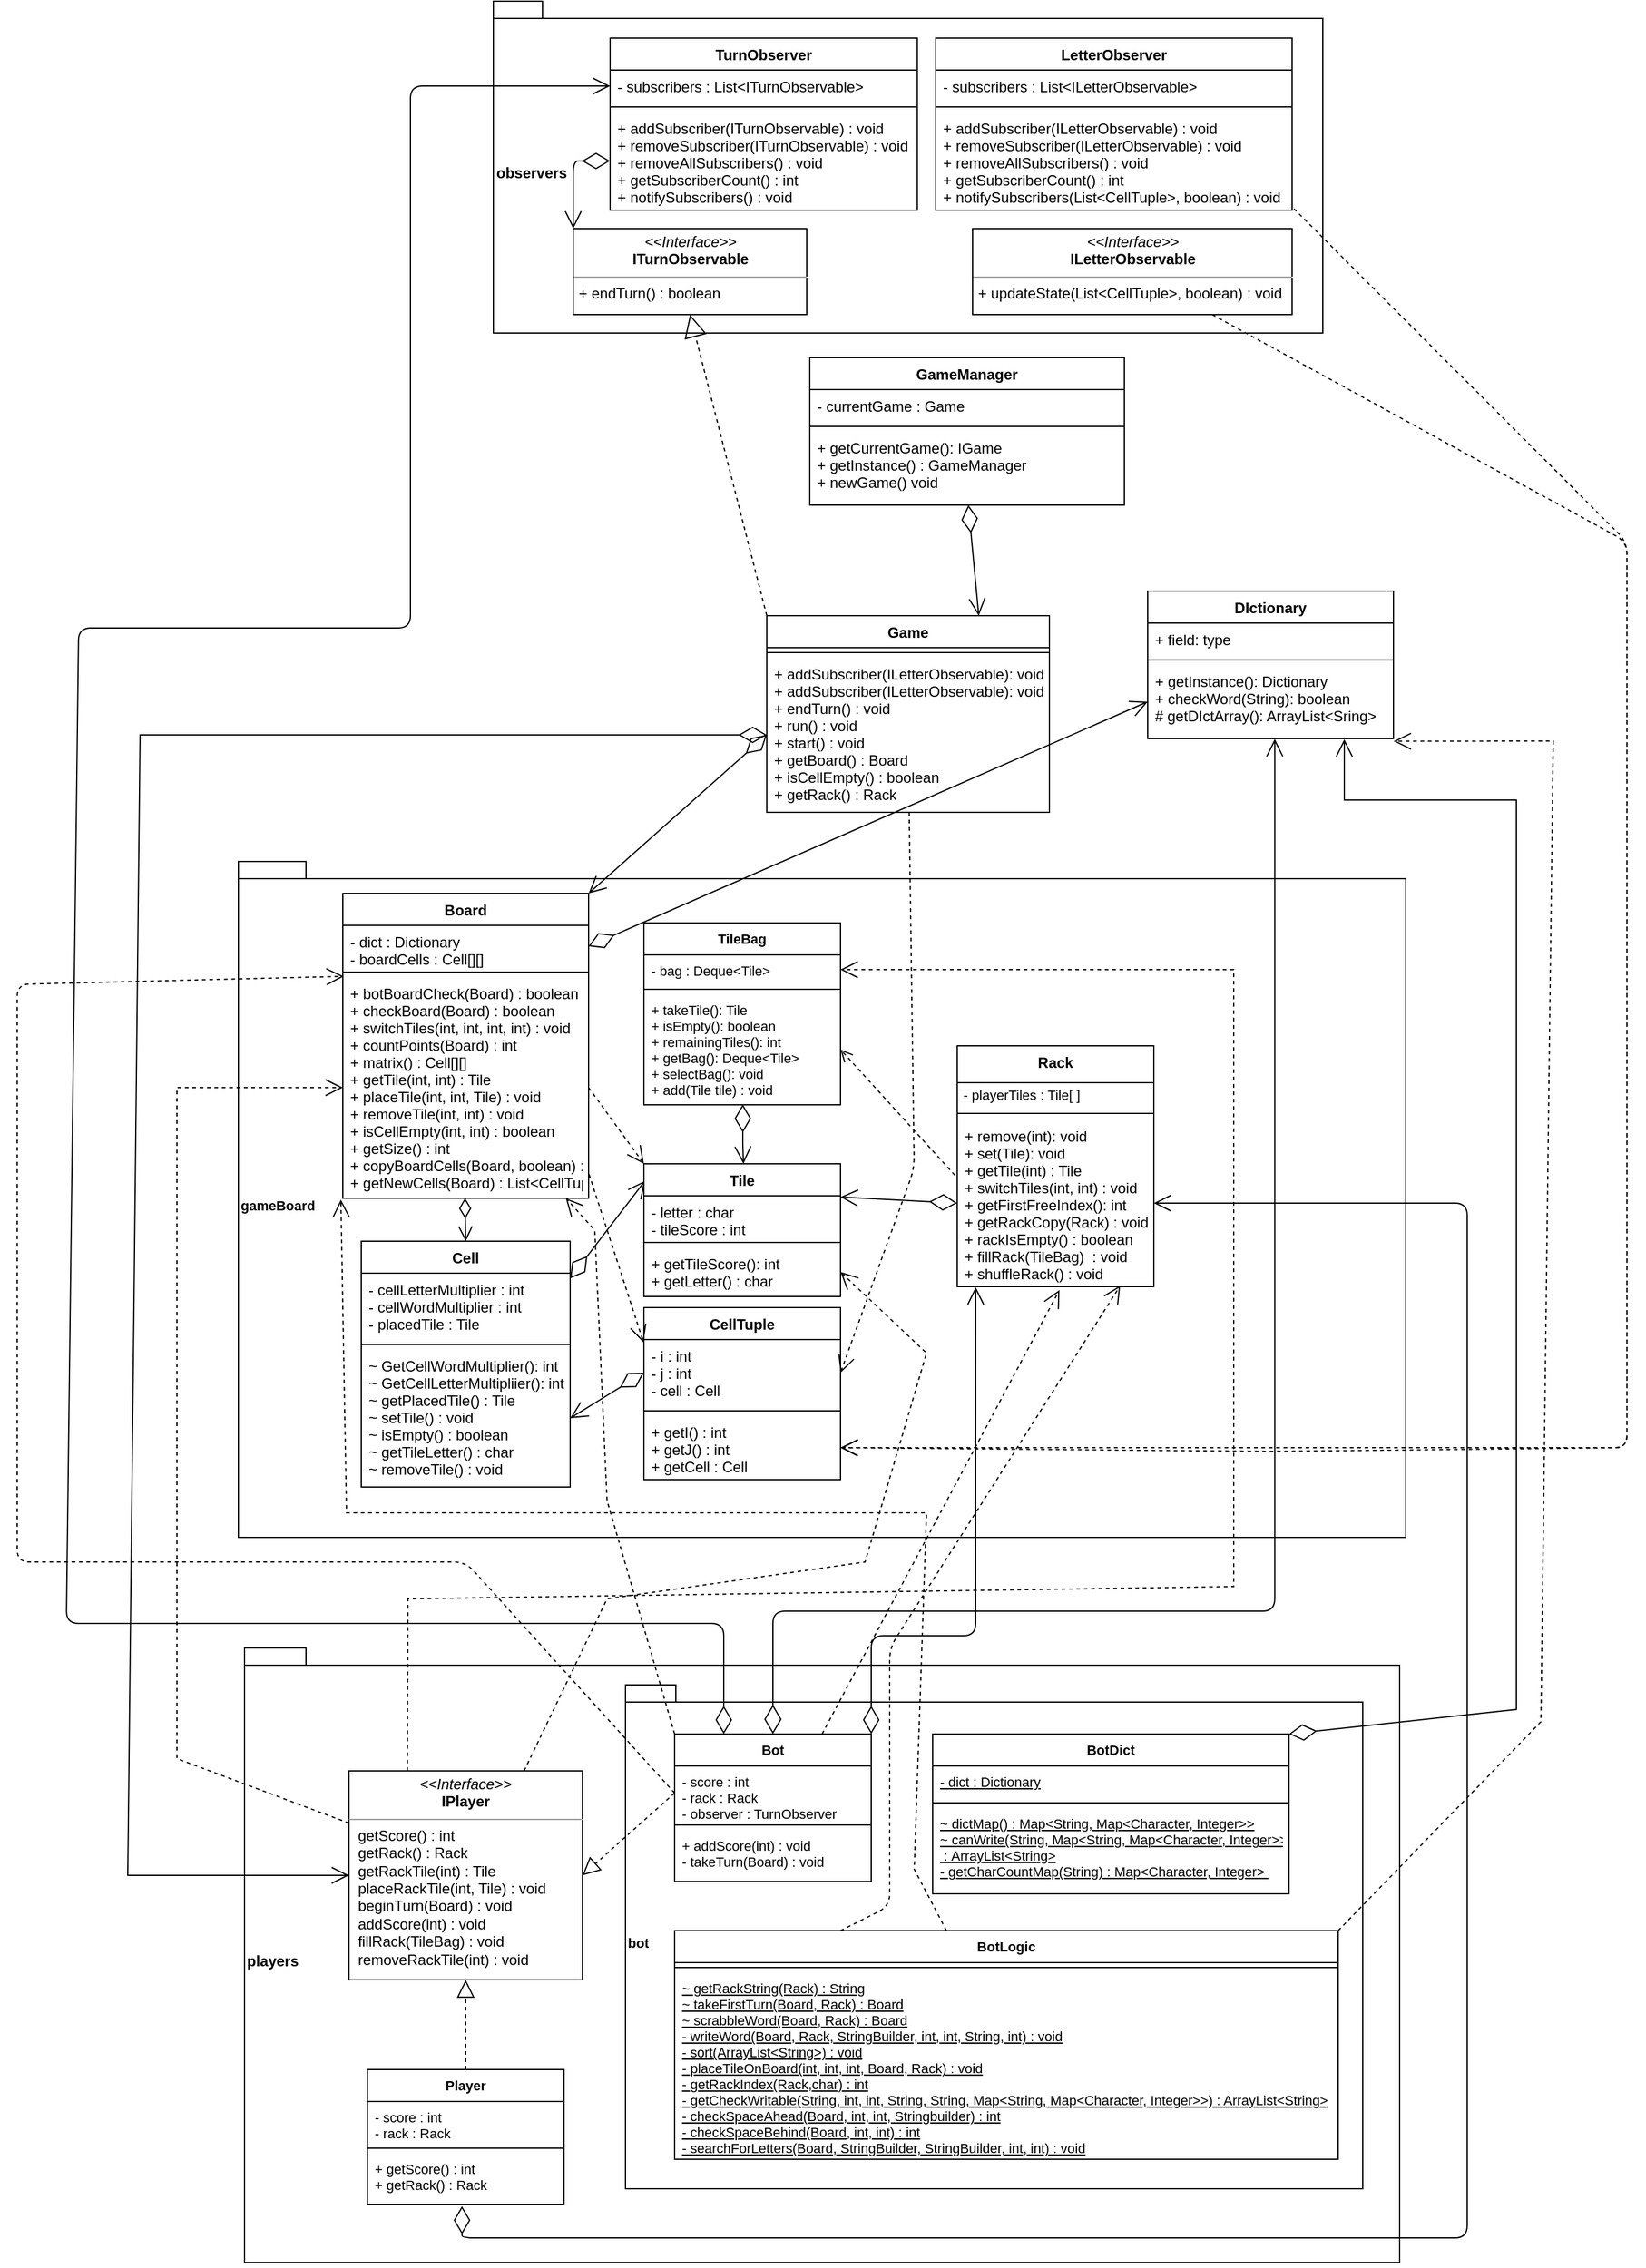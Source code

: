 <mxfile version="15.5.9" type="device"><diagram id="jtRFOwsnPrsnp8RjYI7L" name="Page-1"><mxGraphModel dx="2858" dy="2303" grid="1" gridSize="10" guides="1" tooltips="1" connect="1" arrows="1" fold="1" page="1" pageScale="1" pageWidth="827" pageHeight="1169" math="0" shadow="0"><root><mxCell id="0"/><mxCell id="1" parent="0"/><mxCell id="RTDp_sUiaxgdCjzL5Bqj-15" value="observers" style="shape=folder;fontStyle=1;spacingTop=10;tabWidth=40;tabHeight=14;tabPosition=left;html=1;fontColor=none;align=left;" parent="1" vertex="1"><mxGeometry x="27.5" y="-40" width="675" height="270" as="geometry"/></mxCell><mxCell id="-ucOL55g6gxEAsnQgAIP-43" value="gameBoard" style="shape=folder;fontStyle=1;spacingTop=10;tabWidth=40;tabHeight=14;tabPosition=left;html=1;fontSize=11;fontColor=none;align=left;" parent="1" vertex="1"><mxGeometry x="-180" y="660" width="950" height="550" as="geometry"/></mxCell><mxCell id="RTDp_sUiaxgdCjzL5Bqj-1" value="players" style="shape=folder;fontStyle=1;spacingTop=10;tabWidth=40;tabHeight=14;tabPosition=left;html=1;align=left;" parent="1" vertex="1"><mxGeometry x="-175" y="1300" width="940" height="500" as="geometry"/></mxCell><mxCell id="-ucOL55g6gxEAsnQgAIP-19" value="bot" style="shape=folder;fontStyle=1;spacingTop=10;tabWidth=40;tabHeight=14;tabPosition=left;html=1;fontSize=11;fontColor=none;align=left;" parent="1" vertex="1"><mxGeometry x="135" y="1330" width="600" height="410" as="geometry"/></mxCell><mxCell id="zxUmg9kCLVN62eb7oYY_-2" value="Game" style="swimlane;fontStyle=1;align=center;verticalAlign=top;childLayout=stackLayout;horizontal=1;startSize=26;horizontalStack=0;resizeParent=1;resizeParentMax=0;resizeLast=0;collapsible=1;marginBottom=0;" parent="1" vertex="1"><mxGeometry x="250" y="460" width="230" height="160" as="geometry"><mxRectangle x="320" y="200" width="100" height="26" as="alternateBounds"/></mxGeometry></mxCell><mxCell id="zxUmg9kCLVN62eb7oYY_-4" value="" style="line;strokeWidth=1;fillColor=none;align=left;verticalAlign=middle;spacingTop=-1;spacingLeft=3;spacingRight=3;rotatable=0;labelPosition=right;points=[];portConstraint=eastwest;" parent="zxUmg9kCLVN62eb7oYY_-2" vertex="1"><mxGeometry y="26" width="230" height="8" as="geometry"/></mxCell><mxCell id="zxUmg9kCLVN62eb7oYY_-5" value="+ addSubscriber(ILetterObservable): void&#10;+ addSubscriber(ILetterObservable): void&#10;+ endTurn() : void&#10;+ run() : void&#10;+ start() : void&#10;+ getBoard() : Board&#10;+ isCellEmpty() : boolean&#10;+ getRack() : Rack" style="text;strokeColor=none;fillColor=none;align=left;verticalAlign=top;spacingLeft=4;spacingRight=4;overflow=hidden;rotatable=0;points=[[0,0.5],[1,0.5]];portConstraint=eastwest;" parent="zxUmg9kCLVN62eb7oYY_-2" vertex="1"><mxGeometry y="34" width="230" height="126" as="geometry"/></mxCell><mxCell id="zxUmg9kCLVN62eb7oYY_-25" value="Rack" style="swimlane;fontStyle=1;align=center;verticalAlign=top;childLayout=stackLayout;horizontal=1;startSize=30;horizontalStack=0;resizeParent=1;resizeParentMax=0;resizeLast=0;collapsible=1;marginBottom=0;" parent="1" vertex="1"><mxGeometry x="405" y="810" width="160" height="196" as="geometry"><mxRectangle x="505" y="350" width="60" height="26" as="alternateBounds"/></mxGeometry></mxCell><mxCell id="-ucOL55g6gxEAsnQgAIP-5" value="&amp;nbsp;- playerTiles : Tile[ ]" style="text;html=1;align=left;verticalAlign=middle;resizable=0;points=[];autosize=1;strokeColor=none;fillColor=none;fontSize=11;fontColor=none;" parent="zxUmg9kCLVN62eb7oYY_-25" vertex="1"><mxGeometry y="30" width="160" height="20" as="geometry"/></mxCell><mxCell id="zxUmg9kCLVN62eb7oYY_-27" value="" style="line;strokeWidth=1;fillColor=none;align=left;verticalAlign=middle;spacingTop=-1;spacingLeft=3;spacingRight=3;rotatable=0;labelPosition=right;points=[];portConstraint=eastwest;" parent="zxUmg9kCLVN62eb7oYY_-25" vertex="1"><mxGeometry y="50" width="160" height="10" as="geometry"/></mxCell><mxCell id="zxUmg9kCLVN62eb7oYY_-28" value="+ remove(int): void&#10;+ set(Tile): void&#10;+ getTile(int) : Tile&#10;+ switchTiles(int, int) : void&#10;+ getFirstFreeIndex(): int&#10;+ getRackCopy(Rack) : void&#10;+ rackIsEmpty() : boolean&#10;+ fillRack(TileBag)  : void&#10;+ shuffleRack() : void&#10;" style="text;strokeColor=none;fillColor=none;align=left;verticalAlign=top;spacingLeft=4;spacingRight=4;overflow=hidden;rotatable=0;points=[[0,0.5],[1,0.5]];portConstraint=eastwest;" parent="zxUmg9kCLVN62eb7oYY_-25" vertex="1"><mxGeometry y="60" width="160" height="136" as="geometry"/></mxCell><mxCell id="zxUmg9kCLVN62eb7oYY_-29" value="" style="endArrow=open;html=1;endSize=12;startArrow=diamondThin;startSize=20;startFill=0;edgeStyle=orthogonalEdgeStyle;align=left;verticalAlign=bottom;exitX=0.481;exitY=1.027;exitDx=0;exitDy=0;entryX=1;entryY=0.5;entryDx=0;entryDy=0;exitPerimeter=0;" parent="1" source="-ucOL55g6gxEAsnQgAIP-14" target="zxUmg9kCLVN62eb7oYY_-28" edge="1"><mxGeometry x="-1" y="3" relative="1" as="geometry"><mxPoint x="570" y="686" as="sourcePoint"/><mxPoint x="650" y="1000" as="targetPoint"/><Array as="points"><mxPoint x="2" y="1780"/><mxPoint x="820" y="1780"/><mxPoint x="820" y="938"/></Array></mxGeometry></mxCell><mxCell id="zxUmg9kCLVN62eb7oYY_-30" value="" style="endArrow=open;html=1;endSize=12;startArrow=diamondThin;startSize=20;startFill=0;edgeStyle=orthogonalEdgeStyle;align=left;verticalAlign=bottom;entryX=0.094;entryY=1.003;entryDx=0;entryDy=0;exitX=1;exitY=0;exitDx=0;exitDy=0;entryPerimeter=0;" parent="1" source="-ucOL55g6gxEAsnQgAIP-20" target="zxUmg9kCLVN62eb7oYY_-28" edge="1"><mxGeometry x="-1" y="3" relative="1" as="geometry"><mxPoint x="710" y="590" as="sourcePoint"/><mxPoint x="549" y="510" as="targetPoint"/><Array as="points"><mxPoint x="335" y="1290"/><mxPoint x="420" y="1290"/></Array></mxGeometry></mxCell><mxCell id="zxUmg9kCLVN62eb7oYY_-31" value="" style="endArrow=block;dashed=1;endFill=0;endSize=12;html=1;exitX=0.5;exitY=0;exitDx=0;exitDy=0;entryX=0.5;entryY=1;entryDx=0;entryDy=0;" parent="1" source="-ucOL55g6gxEAsnQgAIP-11" target="-ucOL55g6gxEAsnQgAIP-6" edge="1"><mxGeometry width="160" relative="1" as="geometry"><mxPoint x="-396.0" y="1215" as="sourcePoint"/><mxPoint x="-396" y="1160" as="targetPoint"/></mxGeometry></mxCell><mxCell id="tRgY3LHBz637_KHbMLVl-1" value="" style="endArrow=open;endFill=1;endSize=12;html=1;exitX=1;exitY=0.151;exitDx=0;exitDy=0;entryX=0.006;entryY=0.128;entryDx=0;entryDy=0;entryPerimeter=0;exitPerimeter=0;startArrow=diamondThin;startFill=0;strokeWidth=1;startSize=20;" parent="1" source="_Gb4F-PA16lw8A05n0QO-27" target="_Gb4F-PA16lw8A05n0QO-18" edge="1"><mxGeometry width="160" relative="1" as="geometry"><mxPoint x="209" y="807" as="sourcePoint"/><mxPoint x="349" y="817" as="targetPoint"/></mxGeometry></mxCell><mxCell id="tRgY3LHBz637_KHbMLVl-4" value="GameManager" style="swimlane;fontStyle=1;align=center;verticalAlign=top;childLayout=stackLayout;horizontal=1;startSize=26;horizontalStack=0;resizeParent=1;resizeParentMax=0;resizeLast=0;collapsible=1;marginBottom=0;" parent="1" vertex="1"><mxGeometry x="285" y="250" width="256" height="120" as="geometry"/></mxCell><mxCell id="tRgY3LHBz637_KHbMLVl-5" value="- currentGame : Game" style="text;strokeColor=none;fillColor=none;align=left;verticalAlign=top;spacingLeft=4;spacingRight=4;overflow=hidden;rotatable=0;points=[[0,0.5],[1,0.5]];portConstraint=eastwest;" parent="tRgY3LHBz637_KHbMLVl-4" vertex="1"><mxGeometry y="26" width="256" height="26" as="geometry"/></mxCell><mxCell id="tRgY3LHBz637_KHbMLVl-6" value="" style="line;strokeWidth=1;fillColor=none;align=left;verticalAlign=middle;spacingTop=-1;spacingLeft=3;spacingRight=3;rotatable=0;labelPosition=right;points=[];portConstraint=eastwest;" parent="tRgY3LHBz637_KHbMLVl-4" vertex="1"><mxGeometry y="52" width="256" height="8" as="geometry"/></mxCell><mxCell id="tRgY3LHBz637_KHbMLVl-7" value="+ getCurrentGame(): IGame&#10;+ getInstance() : GameManager&#10;+ newGame() void" style="text;strokeColor=none;fillColor=none;align=left;verticalAlign=top;spacingLeft=4;spacingRight=4;overflow=hidden;rotatable=0;points=[[0,0.5],[1,0.5]];portConstraint=eastwest;" parent="tRgY3LHBz637_KHbMLVl-4" vertex="1"><mxGeometry y="60" width="256" height="60" as="geometry"/></mxCell><mxCell id="_Gb4F-PA16lw8A05n0QO-5" value="DIctionary" style="swimlane;fontStyle=1;align=center;verticalAlign=top;childLayout=stackLayout;horizontal=1;startSize=26;horizontalStack=0;resizeParent=1;resizeParentMax=0;resizeLast=0;collapsible=1;marginBottom=0;" parent="1" vertex="1"><mxGeometry x="560" y="440" width="200" height="120" as="geometry"/></mxCell><mxCell id="_Gb4F-PA16lw8A05n0QO-6" value="+ field: type" style="text;strokeColor=none;fillColor=none;align=left;verticalAlign=top;spacingLeft=4;spacingRight=4;overflow=hidden;rotatable=0;points=[[0,0.5],[1,0.5]];portConstraint=eastwest;" parent="_Gb4F-PA16lw8A05n0QO-5" vertex="1"><mxGeometry y="26" width="200" height="26" as="geometry"/></mxCell><mxCell id="_Gb4F-PA16lw8A05n0QO-7" value="" style="line;strokeWidth=1;fillColor=none;align=left;verticalAlign=middle;spacingTop=-1;spacingLeft=3;spacingRight=3;rotatable=0;labelPosition=right;points=[];portConstraint=eastwest;" parent="_Gb4F-PA16lw8A05n0QO-5" vertex="1"><mxGeometry y="52" width="200" height="8" as="geometry"/></mxCell><mxCell id="_Gb4F-PA16lw8A05n0QO-8" value="+ getInstance(): Dictionary&#10;+ checkWord(String): boolean&#10;# getDIctArray(): ArrayList&lt;Sring&gt; &#10;" style="text;strokeColor=none;fillColor=none;align=left;verticalAlign=top;spacingLeft=4;spacingRight=4;overflow=hidden;rotatable=0;points=[[0,0.5],[1,0.5]];portConstraint=eastwest;" parent="_Gb4F-PA16lw8A05n0QO-5" vertex="1"><mxGeometry y="60" width="200" height="60" as="geometry"/></mxCell><mxCell id="_Gb4F-PA16lw8A05n0QO-10" value="Board" style="swimlane;fontStyle=1;align=center;verticalAlign=top;childLayout=stackLayout;horizontal=1;startSize=26;horizontalStack=0;resizeParent=1;resizeParentMax=0;resizeLast=0;collapsible=1;marginBottom=0;" parent="1" vertex="1"><mxGeometry x="-95" y="686" width="200" height="248" as="geometry"/></mxCell><mxCell id="_Gb4F-PA16lw8A05n0QO-11" value="- dict : Dictionary&#10;- boardCells : Cell[][]" style="text;strokeColor=none;fillColor=none;align=left;verticalAlign=top;spacingLeft=4;spacingRight=4;overflow=hidden;rotatable=0;points=[[0,0.5],[1,0.5]];portConstraint=eastwest;" parent="_Gb4F-PA16lw8A05n0QO-10" vertex="1"><mxGeometry y="26" width="200" height="34" as="geometry"/></mxCell><mxCell id="_Gb4F-PA16lw8A05n0QO-12" value="" style="line;strokeWidth=1;fillColor=none;align=left;verticalAlign=middle;spacingTop=-1;spacingLeft=3;spacingRight=3;rotatable=0;labelPosition=right;points=[];portConstraint=eastwest;" parent="_Gb4F-PA16lw8A05n0QO-10" vertex="1"><mxGeometry y="60" width="200" height="8" as="geometry"/></mxCell><mxCell id="_Gb4F-PA16lw8A05n0QO-13" value="+ botBoardCheck(Board) : boolean&#10;+ checkBoard(Board) : boolean&#10;+ switchTiles(int, int, int, int) : void&#10;+ countPoints(Board) : int&#10;+ matrix() : Cell[][]&#10;+ getTile(int, int) : Tile&#10;+ placeTile(int, int, Tile) : void&#10;+ removeTile(int, int) : void&#10;+ isCellEmpty(int, int) : boolean&#10;+ getSize() : int&#10;+ copyBoardCells(Board, boolean) : void&#10;+ getNewCells(Board) : List&lt;CellTuple&gt;&#10;&#10;&#10;" style="text;strokeColor=none;fillColor=none;align=left;verticalAlign=top;spacingLeft=4;spacingRight=4;overflow=hidden;rotatable=0;points=[[0,0.5],[1,0.5]];portConstraint=eastwest;" parent="_Gb4F-PA16lw8A05n0QO-10" vertex="1"><mxGeometry y="68" width="200" height="180" as="geometry"/></mxCell><mxCell id="_Gb4F-PA16lw8A05n0QO-14" value="" style="html=1;verticalAlign=bottom;endArrow=open;dashed=1;endSize=8;exitX=-0.012;exitY=0.333;exitDx=0;exitDy=0;exitPerimeter=0;entryX=1;entryY=0.5;entryDx=0;entryDy=0;" parent="1" source="zxUmg9kCLVN62eb7oYY_-28" target="-ucOL55g6gxEAsnQgAIP-18" edge="1"><mxGeometry relative="1" as="geometry"><mxPoint x="430" y="670" as="sourcePoint"/><mxPoint x="460" y="740" as="targetPoint"/></mxGeometry></mxCell><mxCell id="_Gb4F-PA16lw8A05n0QO-18" value="Tile" style="swimlane;fontStyle=1;align=center;verticalAlign=top;childLayout=stackLayout;horizontal=1;startSize=26;horizontalStack=0;resizeParent=1;resizeParentMax=0;resizeLast=0;collapsible=1;marginBottom=0;" parent="1" vertex="1"><mxGeometry x="150" y="906" width="160" height="108" as="geometry"/></mxCell><mxCell id="_Gb4F-PA16lw8A05n0QO-19" value="- letter : char&#10;- tileScore : int" style="text;strokeColor=none;fillColor=none;align=left;verticalAlign=top;spacingLeft=4;spacingRight=4;overflow=hidden;rotatable=0;points=[[0,0.5],[1,0.5]];portConstraint=eastwest;" parent="_Gb4F-PA16lw8A05n0QO-18" vertex="1"><mxGeometry y="26" width="160" height="34" as="geometry"/></mxCell><mxCell id="_Gb4F-PA16lw8A05n0QO-20" value="" style="line;strokeWidth=1;fillColor=none;align=left;verticalAlign=middle;spacingTop=-1;spacingLeft=3;spacingRight=3;rotatable=0;labelPosition=right;points=[];portConstraint=eastwest;" parent="_Gb4F-PA16lw8A05n0QO-18" vertex="1"><mxGeometry y="60" width="160" height="8" as="geometry"/></mxCell><mxCell id="_Gb4F-PA16lw8A05n0QO-21" value="+ getTileScore(): int&#10;+ getLetter() : char &#10;" style="text;strokeColor=none;fillColor=none;align=left;verticalAlign=top;spacingLeft=4;spacingRight=4;overflow=hidden;rotatable=0;points=[[0,0.5],[1,0.5]];portConstraint=eastwest;" parent="_Gb4F-PA16lw8A05n0QO-18" vertex="1"><mxGeometry y="68" width="160" height="40" as="geometry"/></mxCell><mxCell id="_Gb4F-PA16lw8A05n0QO-27" value="Cell" style="swimlane;fontStyle=1;align=center;verticalAlign=top;childLayout=stackLayout;horizontal=1;startSize=26;horizontalStack=0;resizeParent=1;resizeParentMax=0;resizeLast=0;collapsible=1;marginBottom=0;" parent="1" vertex="1"><mxGeometry x="-80" y="969" width="170" height="200" as="geometry"/></mxCell><mxCell id="_Gb4F-PA16lw8A05n0QO-28" value="- cellLetterMultiplier : int&#10;- cellWordMultiplier : int&#10;- placedTile : Tile" style="text;strokeColor=none;fillColor=none;align=left;verticalAlign=top;spacingLeft=4;spacingRight=4;overflow=hidden;rotatable=0;points=[[0,0.5],[1,0.5]];portConstraint=eastwest;" parent="_Gb4F-PA16lw8A05n0QO-27" vertex="1"><mxGeometry y="26" width="170" height="54" as="geometry"/></mxCell><mxCell id="_Gb4F-PA16lw8A05n0QO-29" value="" style="line;strokeWidth=1;fillColor=none;align=left;verticalAlign=middle;spacingTop=-1;spacingLeft=3;spacingRight=3;rotatable=0;labelPosition=right;points=[];portConstraint=eastwest;" parent="_Gb4F-PA16lw8A05n0QO-27" vertex="1"><mxGeometry y="80" width="170" height="8" as="geometry"/></mxCell><mxCell id="_Gb4F-PA16lw8A05n0QO-30" value="~ GetCellWordMultiplier(): int&#10;~ GetCellLetterMultipliier(): int&#10;~ getPlacedTile() : Tile&#10;~ setTile() : void &#10;~ isEmpty() : boolean&#10;~ getTileLetter() : char&#10;~ removeTile() : void" style="text;strokeColor=none;fillColor=none;align=left;verticalAlign=top;spacingLeft=4;spacingRight=4;overflow=hidden;rotatable=0;points=[[0,0.5],[1,0.5]];portConstraint=eastwest;" parent="_Gb4F-PA16lw8A05n0QO-27" vertex="1"><mxGeometry y="88" width="170" height="112" as="geometry"/></mxCell><mxCell id="_Gb4F-PA16lw8A05n0QO-31" value="" style="endArrow=open;html=1;endSize=12;startArrow=diamondThin;startSize=21;startFill=0;edgeStyle=orthogonalEdgeStyle;align=left;verticalAlign=bottom;exitX=0.5;exitY=0;exitDx=0;exitDy=0;entryX=0.517;entryY=1.005;entryDx=0;entryDy=0;entryPerimeter=0;" parent="1" source="-ucOL55g6gxEAsnQgAIP-20" target="_Gb4F-PA16lw8A05n0QO-8" edge="1"><mxGeometry x="-0.797" y="2" relative="1" as="geometry"><mxPoint x="770" y="470" as="sourcePoint"/><mxPoint x="790" y="430" as="targetPoint"/><Array as="points"><mxPoint x="255" y="1270"/><mxPoint x="663" y="1270"/></Array><mxPoint y="-1" as="offset"/></mxGeometry></mxCell><mxCell id="_Gb4F-PA16lw8A05n0QO-32" value="" style="endArrow=open;endSize=12;dashed=1;html=1;exitX=0;exitY=0.5;exitDx=0;exitDy=0;entryX=0.004;entryY=-0.003;entryDx=0;entryDy=0;entryPerimeter=0;" parent="1" source="-ucOL55g6gxEAsnQgAIP-21" target="_Gb4F-PA16lw8A05n0QO-13" edge="1"><mxGeometry width="160" relative="1" as="geometry"><mxPoint x="750" y="470" as="sourcePoint"/><mxPoint x="60" y="570" as="targetPoint"/><Array as="points"><mxPoint x="5" y="1230"/><mxPoint x="-360" y="1230"/><mxPoint x="-360" y="760"/></Array></mxGeometry></mxCell><mxCell id="-ucOL55g6gxEAsnQgAIP-1" value="1" style="endArrow=open;html=1;endSize=12;startArrow=diamondThin;startSize=20;startFill=0;edgeStyle=orthogonalEdgeStyle;align=left;verticalAlign=bottom;rounded=0;fontSize=11;labelBorderColor=none;labelBackgroundColor=none;fontColor=none;noLabel=1;exitX=0.503;exitY=0.996;exitDx=0;exitDy=0;exitPerimeter=0;" parent="1" source="-ucOL55g6gxEAsnQgAIP-18" edge="1"><mxGeometry x="-1" y="3" relative="1" as="geometry"><mxPoint x="380" y="810" as="sourcePoint"/><mxPoint x="231" y="906" as="targetPoint"/><Array as="points"><mxPoint x="231" y="890"/><mxPoint x="231" y="906"/></Array></mxGeometry></mxCell><mxCell id="_Gb4F-PA16lw8A05n0QO-17" value="" style="endArrow=open;endFill=0;endSize=10;html=1;exitX=0.497;exitY=0.999;exitDx=0;exitDy=0;entryX=0.5;entryY=0;entryDx=0;entryDy=0;startArrow=diamondThin;startFill=0;startSize=14;exitPerimeter=0;" parent="1" source="_Gb4F-PA16lw8A05n0QO-13" target="_Gb4F-PA16lw8A05n0QO-27" edge="1"><mxGeometry width="160" relative="1" as="geometry"><mxPoint x="161" y="787.994" as="sourcePoint"/><mxPoint x="170" y="750" as="targetPoint"/></mxGeometry></mxCell><mxCell id="-ucOL55g6gxEAsnQgAIP-2" value="" style="endArrow=open;endFill=1;endSize=12;html=1;rounded=0;labelBackgroundColor=none;labelBorderColor=none;fontSize=11;fontColor=none;strokeWidth=1;exitX=0;exitY=0.5;exitDx=0;exitDy=0;entryX=1;entryY=0;entryDx=0;entryDy=0;startArrow=diamondThin;startFill=0;startSize=20;" parent="1" source="zxUmg9kCLVN62eb7oYY_-5" target="_Gb4F-PA16lw8A05n0QO-10" edge="1"><mxGeometry width="160" relative="1" as="geometry"><mxPoint x="330" y="690" as="sourcePoint"/><mxPoint x="490" y="690" as="targetPoint"/><Array as="points"/></mxGeometry></mxCell><mxCell id="-ucOL55g6gxEAsnQgAIP-3" value="" style="endArrow=open;endFill=1;endSize=12;html=1;rounded=0;labelBackgroundColor=none;labelBorderColor=none;fontSize=11;fontColor=none;strokeWidth=1;entryX=1;entryY=0.25;entryDx=0;entryDy=0;startArrow=diamondThin;startFill=0;startSize=20;exitX=0;exitY=0.5;exitDx=0;exitDy=0;" parent="1" source="zxUmg9kCLVN62eb7oYY_-28" target="_Gb4F-PA16lw8A05n0QO-18" edge="1"><mxGeometry width="160" relative="1" as="geometry"><mxPoint x="330" y="670" as="sourcePoint"/><mxPoint x="490" y="670" as="targetPoint"/></mxGeometry></mxCell><mxCell id="-ucOL55g6gxEAsnQgAIP-6" value="&lt;p style=&quot;margin: 0px ; margin-top: 4px ; text-align: center&quot;&gt;&lt;i&gt;&amp;lt;&amp;lt;Interface&amp;gt;&amp;gt;&lt;/i&gt;&lt;br&gt;&lt;b&gt;IPlayer&lt;/b&gt;&lt;/p&gt;&lt;hr size=&quot;1&quot;&gt;&lt;p style=&quot;margin: 0px ; margin-left: 4px&quot;&gt;&amp;nbsp;getScore() : int&lt;/p&gt;&lt;p style=&quot;margin: 0px ; margin-left: 4px&quot;&gt;&amp;nbsp;getRack() : Rack&lt;/p&gt;&lt;p style=&quot;margin: 0px ; margin-left: 4px&quot;&gt;&amp;nbsp;getRackTile(int) : Tile&lt;/p&gt;&lt;p style=&quot;margin: 0px ; margin-left: 4px&quot;&gt;&amp;nbsp;placeRackTile(int, Tile) : void&lt;/p&gt;&lt;p style=&quot;margin: 0px ; margin-left: 4px&quot;&gt;&amp;nbsp;beginTurn(Board) : void&lt;/p&gt;&lt;p style=&quot;margin: 0px ; margin-left: 4px&quot;&gt;&amp;nbsp;addScore(int) : void&lt;/p&gt;&lt;p style=&quot;margin: 0px ; margin-left: 4px&quot;&gt;&amp;nbsp;fillRack(TileBag) : void&lt;/p&gt;&lt;p style=&quot;margin: 0px ; margin-left: 4px&quot;&gt;&amp;nbsp;removeRackTile(int) : void&lt;/p&gt;" style="verticalAlign=top;align=left;overflow=fill;fontSize=12;fontFamily=Helvetica;html=1;fontColor=none;" parent="1" vertex="1"><mxGeometry x="-90" y="1400" width="190" height="170" as="geometry"/></mxCell><mxCell id="-ucOL55g6gxEAsnQgAIP-7" value="" style="endArrow=open;endFill=1;endSize=12;html=1;rounded=0;labelBackgroundColor=none;labelBorderColor=none;fontSize=11;fontColor=none;strokeWidth=1;entryX=0;entryY=0.5;entryDx=0;entryDy=0;exitX=0;exitY=0.5;exitDx=0;exitDy=0;startSize=20;startArrow=diamondThin;startFill=0;" parent="1" source="zxUmg9kCLVN62eb7oYY_-5" target="-ucOL55g6gxEAsnQgAIP-6" edge="1"><mxGeometry width="160" relative="1" as="geometry"><mxPoint x="340" y="440" as="sourcePoint"/><mxPoint x="500" y="440" as="targetPoint"/><Array as="points"><mxPoint x="-260" y="557"/><mxPoint x="-270" y="1485"/></Array></mxGeometry></mxCell><mxCell id="-ucOL55g6gxEAsnQgAIP-8" value="" style="endArrow=open;endFill=1;endSize=12;html=1;rounded=0;labelBackgroundColor=none;labelBorderColor=none;fontSize=11;fontColor=none;strokeWidth=1;exitX=0.504;exitY=1;exitDx=0;exitDy=0;exitPerimeter=0;entryX=0.75;entryY=0;entryDx=0;entryDy=0;startSize=20;startArrow=diamondThin;startFill=0;" parent="1" source="tRgY3LHBz637_KHbMLVl-7" target="zxUmg9kCLVN62eb7oYY_-2" edge="1"><mxGeometry width="160" relative="1" as="geometry"><mxPoint x="340" y="440" as="sourcePoint"/><mxPoint x="500" y="440" as="targetPoint"/></mxGeometry></mxCell><mxCell id="-ucOL55g6gxEAsnQgAIP-11" value="Player" style="swimlane;fontStyle=1;align=center;verticalAlign=top;childLayout=stackLayout;horizontal=1;startSize=26;horizontalStack=0;resizeParent=1;resizeParentMax=0;resizeLast=0;collapsible=1;marginBottom=0;fontSize=11;fontColor=none;" parent="1" vertex="1"><mxGeometry x="-75" y="1643" width="160" height="110" as="geometry"/></mxCell><mxCell id="-ucOL55g6gxEAsnQgAIP-12" value="- score : int&#10;- rack : Rack" style="text;strokeColor=none;fillColor=none;align=left;verticalAlign=top;spacingLeft=4;spacingRight=4;overflow=hidden;rotatable=0;points=[[0,0.5],[1,0.5]];portConstraint=eastwest;fontSize=11;fontColor=none;" parent="-ucOL55g6gxEAsnQgAIP-11" vertex="1"><mxGeometry y="26" width="160" height="34" as="geometry"/></mxCell><mxCell id="-ucOL55g6gxEAsnQgAIP-13" value="" style="line;strokeWidth=1;fillColor=none;align=left;verticalAlign=middle;spacingTop=-1;spacingLeft=3;spacingRight=3;rotatable=0;labelPosition=right;points=[];portConstraint=eastwest;fontSize=11;fontColor=none;" parent="-ucOL55g6gxEAsnQgAIP-11" vertex="1"><mxGeometry y="60" width="160" height="8" as="geometry"/></mxCell><mxCell id="-ucOL55g6gxEAsnQgAIP-14" value="+ getScore() : int&#10;+ getRack() : Rack" style="text;strokeColor=none;fillColor=none;align=left;verticalAlign=top;spacingLeft=4;spacingRight=4;overflow=hidden;rotatable=0;points=[[0,0.5],[1,0.5]];portConstraint=eastwest;fontSize=11;fontColor=none;" parent="-ucOL55g6gxEAsnQgAIP-11" vertex="1"><mxGeometry y="68" width="160" height="42" as="geometry"/></mxCell><mxCell id="-ucOL55g6gxEAsnQgAIP-15" value="TileBag" style="swimlane;fontStyle=1;align=center;verticalAlign=top;childLayout=stackLayout;horizontal=1;startSize=26;horizontalStack=0;resizeParent=1;resizeParentMax=0;resizeLast=0;collapsible=1;marginBottom=0;fontSize=11;fontColor=none;" parent="1" vertex="1"><mxGeometry x="150" y="710" width="160" height="148" as="geometry"/></mxCell><mxCell id="-ucOL55g6gxEAsnQgAIP-16" value="- bag : Deque&lt;Tile&gt;" style="text;strokeColor=none;fillColor=none;align=left;verticalAlign=top;spacingLeft=4;spacingRight=4;overflow=hidden;rotatable=0;points=[[0,0.5],[1,0.5]];portConstraint=eastwest;fontSize=11;fontColor=none;" parent="-ucOL55g6gxEAsnQgAIP-15" vertex="1"><mxGeometry y="26" width="160" height="24" as="geometry"/></mxCell><mxCell id="-ucOL55g6gxEAsnQgAIP-17" value="" style="line;strokeWidth=1;fillColor=none;align=left;verticalAlign=middle;spacingTop=-1;spacingLeft=3;spacingRight=3;rotatable=0;labelPosition=right;points=[];portConstraint=eastwest;fontSize=11;fontColor=none;" parent="-ucOL55g6gxEAsnQgAIP-15" vertex="1"><mxGeometry y="50" width="160" height="8" as="geometry"/></mxCell><mxCell id="-ucOL55g6gxEAsnQgAIP-18" value="+ takeTile(): Tile&#10;+ isEmpty(): boolean&#10;+ remainingTiles(): int&#10;+ getBag(): Deque&lt;Tile&gt;&#10;+ selectBag(): void &#10;+ add(Tile tile) : void" style="text;strokeColor=none;fillColor=none;align=left;verticalAlign=top;spacingLeft=4;spacingRight=4;overflow=hidden;rotatable=0;points=[[0,0.5],[1,0.5]];portConstraint=eastwest;fontSize=11;fontColor=none;" parent="-ucOL55g6gxEAsnQgAIP-15" vertex="1"><mxGeometry y="58" width="160" height="90" as="geometry"/></mxCell><mxCell id="-ucOL55g6gxEAsnQgAIP-20" value="Bot" style="swimlane;fontStyle=1;align=center;verticalAlign=top;childLayout=stackLayout;horizontal=1;startSize=26;horizontalStack=0;resizeParent=1;resizeParentMax=0;resizeLast=0;collapsible=1;marginBottom=0;fontSize=11;fontColor=none;" parent="1" vertex="1"><mxGeometry x="175" y="1370" width="160" height="120" as="geometry"/></mxCell><mxCell id="-ucOL55g6gxEAsnQgAIP-21" value="- score : int&#10;- rack : Rack&#10;- observer : TurnObserver" style="text;strokeColor=none;fillColor=none;align=left;verticalAlign=top;spacingLeft=4;spacingRight=4;overflow=hidden;rotatable=0;points=[[0,0.5],[1,0.5]];portConstraint=eastwest;fontSize=11;fontColor=none;" parent="-ucOL55g6gxEAsnQgAIP-20" vertex="1"><mxGeometry y="26" width="160" height="44" as="geometry"/></mxCell><mxCell id="-ucOL55g6gxEAsnQgAIP-22" value="" style="line;strokeWidth=1;fillColor=none;align=left;verticalAlign=middle;spacingTop=-1;spacingLeft=3;spacingRight=3;rotatable=0;labelPosition=right;points=[];portConstraint=eastwest;fontSize=11;fontColor=none;" parent="-ucOL55g6gxEAsnQgAIP-20" vertex="1"><mxGeometry y="70" width="160" height="8" as="geometry"/></mxCell><mxCell id="-ucOL55g6gxEAsnQgAIP-23" value="+ addScore(int) : void&#10;- takeTurn(Board) : void&#10;&#10;" style="text;strokeColor=none;fillColor=none;align=left;verticalAlign=top;spacingLeft=4;spacingRight=4;overflow=hidden;rotatable=0;points=[[0,0.5],[1,0.5]];portConstraint=eastwest;fontSize=11;fontColor=none;" parent="-ucOL55g6gxEAsnQgAIP-20" vertex="1"><mxGeometry y="78" width="160" height="42" as="geometry"/></mxCell><mxCell id="-ucOL55g6gxEAsnQgAIP-24" value="BotDict" style="swimlane;fontStyle=1;align=center;verticalAlign=top;childLayout=stackLayout;horizontal=1;startSize=26;horizontalStack=0;resizeParent=1;resizeParentMax=0;resizeLast=0;collapsible=1;marginBottom=0;fontSize=11;fontColor=none;" parent="1" vertex="1"><mxGeometry x="385" y="1370" width="290" height="130" as="geometry"/></mxCell><mxCell id="-ucOL55g6gxEAsnQgAIP-25" value="- dict : Dictionary" style="text;strokeColor=none;fillColor=none;align=left;verticalAlign=top;spacingLeft=4;spacingRight=4;overflow=hidden;rotatable=0;points=[[0,0.5],[1,0.5]];portConstraint=eastwest;fontSize=11;fontColor=none;fontStyle=4" parent="-ucOL55g6gxEAsnQgAIP-24" vertex="1"><mxGeometry y="26" width="290" height="26" as="geometry"/></mxCell><mxCell id="-ucOL55g6gxEAsnQgAIP-26" value="" style="line;strokeWidth=1;fillColor=none;align=left;verticalAlign=middle;spacingTop=-1;spacingLeft=3;spacingRight=3;rotatable=0;labelPosition=right;points=[];portConstraint=eastwest;fontSize=11;fontColor=none;" parent="-ucOL55g6gxEAsnQgAIP-24" vertex="1"><mxGeometry y="52" width="290" height="8" as="geometry"/></mxCell><mxCell id="-ucOL55g6gxEAsnQgAIP-27" value="~ dictMap() : Map&lt;String, Map&lt;Character, Integer&gt;&gt;&#10;~ canWrite(String, Map&lt;String, Map&lt;Character, Integer&gt;&gt;) &#10; : ArrayList&lt;String&gt;&#10;- getCharCountMap(String) : Map&lt;Character, Integer&gt; " style="text;strokeColor=none;fillColor=none;align=left;verticalAlign=top;spacingLeft=4;spacingRight=4;overflow=hidden;rotatable=0;points=[[0,0.5],[1,0.5]];portConstraint=eastwest;fontSize=11;fontColor=none;fontStyle=4" parent="-ucOL55g6gxEAsnQgAIP-24" vertex="1"><mxGeometry y="60" width="290" height="70" as="geometry"/></mxCell><mxCell id="-ucOL55g6gxEAsnQgAIP-28" value="" style="endArrow=open;endFill=1;endSize=12;html=1;rounded=0;labelBackgroundColor=none;labelBorderColor=none;fontSize=11;fontColor=none;strokeWidth=1;exitX=1;exitY=0;exitDx=0;exitDy=0;startSize=20;startArrow=diamondThin;startFill=0;entryX=0.8;entryY=1.009;entryDx=0;entryDy=0;entryPerimeter=0;" parent="1" source="-ucOL55g6gxEAsnQgAIP-24" target="_Gb4F-PA16lw8A05n0QO-8" edge="1"><mxGeometry width="160" relative="1" as="geometry"><mxPoint x="770" y="580" as="sourcePoint"/><mxPoint x="720" y="610" as="targetPoint"/><Array as="points"><mxPoint x="860" y="1350"/><mxPoint x="860" y="610"/><mxPoint x="720" y="610"/></Array></mxGeometry></mxCell><mxCell id="-ucOL55g6gxEAsnQgAIP-29" value="BotLogic" style="swimlane;fontStyle=1;align=center;verticalAlign=top;childLayout=stackLayout;horizontal=1;startSize=26;horizontalStack=0;resizeParent=1;resizeParentMax=0;resizeLast=0;collapsible=1;marginBottom=0;fontSize=11;fontColor=none;" parent="1" vertex="1"><mxGeometry x="175" y="1530" width="540" height="186" as="geometry"/></mxCell><mxCell id="-ucOL55g6gxEAsnQgAIP-31" value="" style="line;strokeWidth=1;fillColor=none;align=left;verticalAlign=middle;spacingTop=-1;spacingLeft=3;spacingRight=3;rotatable=0;labelPosition=right;points=[];portConstraint=eastwest;fontSize=11;fontColor=none;" parent="-ucOL55g6gxEAsnQgAIP-29" vertex="1"><mxGeometry y="26" width="540" height="8" as="geometry"/></mxCell><mxCell id="-ucOL55g6gxEAsnQgAIP-32" value="~ getRackString(Rack) : String&#10;~ takeFirstTurn(Board, Rack) : Board&#10;~ scrabbleWord(Board, Rack) : Board&#10;- writeWord(Board, Rack, StringBuilder, int, int, String, int) : void&#10;- sort(ArrayList&lt;String&gt;) : void&#10;- placeTileOnBoard(int, int, int, Board, Rack) : void&#10;- getRackIndex(Rack,char) : int&#10;- getCheckWritable(String, int, int, String, String, Map&lt;String, Map&lt;Character, Integer&gt;&gt;) : ArrayList&lt;String&gt;&#10;- checkSpaceAhead(Board, int, int, Stringbuilder) : int&#10;- checkSpaceBehind(Board, int, int) : int&#10;- searchForLetters(Board, StringBuilder, StringBuilder, int, int) : void" style="text;strokeColor=none;fillColor=none;align=left;verticalAlign=top;spacingLeft=4;spacingRight=4;overflow=hidden;rotatable=0;points=[[0,0.5],[1,0.5]];portConstraint=eastwest;fontSize=11;fontColor=none;fontStyle=4" parent="-ucOL55g6gxEAsnQgAIP-29" vertex="1"><mxGeometry y="34" width="540" height="152" as="geometry"/></mxCell><mxCell id="-ucOL55g6gxEAsnQgAIP-33" value="" style="endArrow=block;dashed=1;endFill=0;endSize=12;html=1;rounded=0;labelBackgroundColor=none;labelBorderColor=none;fontSize=11;fontColor=none;strokeWidth=1;exitX=0;exitY=0.5;exitDx=0;exitDy=0;entryX=1;entryY=0.5;entryDx=0;entryDy=0;" parent="1" source="-ucOL55g6gxEAsnQgAIP-21" target="-ucOL55g6gxEAsnQgAIP-6" edge="1"><mxGeometry width="160" relative="1" as="geometry"><mxPoint x="-215" y="1300" as="sourcePoint"/><mxPoint x="-55" y="1300" as="targetPoint"/></mxGeometry></mxCell><mxCell id="-ucOL55g6gxEAsnQgAIP-34" value="" style="endArrow=open;endFill=1;endSize=12;html=1;rounded=0;labelBackgroundColor=none;labelBorderColor=none;fontSize=11;fontColor=none;strokeWidth=1;dashed=1;exitX=0.75;exitY=0;exitDx=0;exitDy=0;entryX=0.52;entryY=1.02;entryDx=0;entryDy=0;entryPerimeter=0;" parent="1" source="-ucOL55g6gxEAsnQgAIP-20" target="zxUmg9kCLVN62eb7oYY_-28" edge="1"><mxGeometry width="160" relative="1" as="geometry"><mxPoint x="880" y="776" as="sourcePoint"/><mxPoint x="670" y="880" as="targetPoint"/><Array as="points"/></mxGeometry></mxCell><mxCell id="-ucOL55g6gxEAsnQgAIP-35" value="" style="endArrow=open;endFill=1;endSize=12;html=1;rounded=0;dashed=1;labelBackgroundColor=none;labelBorderColor=none;fontSize=11;fontColor=none;strokeWidth=1;entryX=-0.008;entryY=1.006;entryDx=0;entryDy=0;entryPerimeter=0;" parent="1" target="_Gb4F-PA16lw8A05n0QO-13" edge="1" source="-ucOL55g6gxEAsnQgAIP-29"><mxGeometry width="160" relative="1" as="geometry"><mxPoint x="1130" y="1020" as="sourcePoint"/><mxPoint x="-90" y="1050" as="targetPoint"/><Array as="points"><mxPoint x="370" y="1480"/><mxPoint x="380" y="1190"/><mxPoint x="-92" y="1190"/></Array></mxGeometry></mxCell><mxCell id="-ucOL55g6gxEAsnQgAIP-36" value="" style="endArrow=open;endFill=1;endSize=12;html=1;rounded=0;dashed=1;labelBackgroundColor=none;labelBorderColor=none;fontSize=11;fontColor=none;strokeWidth=1;exitX=1;exitY=0;exitDx=0;exitDy=0;entryX=1.001;entryY=1.036;entryDx=0;entryDy=0;entryPerimeter=0;" parent="1" source="-ucOL55g6gxEAsnQgAIP-29" target="_Gb4F-PA16lw8A05n0QO-8" edge="1"><mxGeometry width="160" relative="1" as="geometry"><mxPoint x="870" y="800" as="sourcePoint"/><mxPoint x="1030" y="800" as="targetPoint"/><Array as="points"><mxPoint x="880" y="1360"/><mxPoint x="890" y="562"/></Array></mxGeometry></mxCell><mxCell id="-ucOL55g6gxEAsnQgAIP-37" value="" style="endArrow=open;endFill=1;endSize=12;html=1;rounded=0;dashed=1;labelBackgroundColor=none;labelBorderColor=none;fontSize=11;fontColor=none;strokeWidth=1;exitX=0.75;exitY=0;exitDx=0;exitDy=0;entryX=1;entryY=0.5;entryDx=0;entryDy=0;" parent="1" source="-ucOL55g6gxEAsnQgAIP-6" target="_Gb4F-PA16lw8A05n0QO-21" edge="1"><mxGeometry width="160" relative="1" as="geometry"><mxPoint x="390" y="650" as="sourcePoint"/><mxPoint x="450" y="710" as="targetPoint"/><Array as="points"><mxPoint x="120" y="1260"/><mxPoint x="330" y="1230"/><mxPoint x="380" y="1060"/></Array></mxGeometry></mxCell><mxCell id="-ucOL55g6gxEAsnQgAIP-38" value="" style="endArrow=open;endFill=1;endSize=12;html=1;rounded=0;dashed=1;labelBackgroundColor=none;labelBorderColor=none;fontSize=11;fontColor=none;strokeWidth=1;exitX=0.25;exitY=0;exitDx=0;exitDy=0;entryX=1;entryY=0.5;entryDx=0;entryDy=0;" parent="1" source="-ucOL55g6gxEAsnQgAIP-6" target="-ucOL55g6gxEAsnQgAIP-16" edge="1"><mxGeometry width="160" relative="1" as="geometry"><mxPoint x="390" y="670" as="sourcePoint"/><mxPoint x="550" y="670" as="targetPoint"/><Array as="points"><mxPoint x="-42" y="1260"/><mxPoint x="630" y="1250"/><mxPoint x="630" y="748"/></Array></mxGeometry></mxCell><mxCell id="-ucOL55g6gxEAsnQgAIP-39" value="" style="endArrow=open;endFill=1;endSize=12;html=1;rounded=0;dashed=1;labelBackgroundColor=none;labelBorderColor=none;fontSize=11;fontColor=none;strokeWidth=1;exitX=0;exitY=0.25;exitDx=0;exitDy=0;entryX=0;entryY=0.5;entryDx=0;entryDy=0;" parent="1" source="-ucOL55g6gxEAsnQgAIP-6" target="_Gb4F-PA16lw8A05n0QO-13" edge="1"><mxGeometry width="160" relative="1" as="geometry"><mxPoint x="390" y="670" as="sourcePoint"/><mxPoint x="90" y="570" as="targetPoint"/><Array as="points"><mxPoint x="-230" y="1390"/><mxPoint x="-230" y="844"/></Array></mxGeometry></mxCell><mxCell id="-ucOL55g6gxEAsnQgAIP-42" value="" style="endArrow=open;endFill=1;endSize=12;html=1;rounded=0;dashed=1;labelBackgroundColor=none;labelBorderColor=none;fontSize=11;fontColor=none;strokeWidth=1;exitX=0;exitY=0;exitDx=0;exitDy=0;" parent="1" source="-ucOL55g6gxEAsnQgAIP-20" target="_Gb4F-PA16lw8A05n0QO-13" edge="1"><mxGeometry width="160" relative="1" as="geometry"><mxPoint x="630" y="890" as="sourcePoint"/><mxPoint x="300" y="1150" as="targetPoint"/><Array as="points"><mxPoint x="120" y="1180"/><mxPoint x="110" y="960"/></Array></mxGeometry></mxCell><mxCell id="RTDp_sUiaxgdCjzL5Bqj-3" value="" style="endArrow=open;endFill=1;endSize=12;html=1;exitX=0.25;exitY=0;exitDx=0;exitDy=0;dashed=1;entryX=0.829;entryY=0.994;entryDx=0;entryDy=0;entryPerimeter=0;" parent="1" source="-ucOL55g6gxEAsnQgAIP-29" target="zxUmg9kCLVN62eb7oYY_-28" edge="1"><mxGeometry width="160" relative="1" as="geometry"><mxPoint x="630" y="930" as="sourcePoint"/><mxPoint x="790" y="930" as="targetPoint"/><Array as="points"><mxPoint x="350" y="1510"/><mxPoint x="350" y="1300"/></Array></mxGeometry></mxCell><mxCell id="RTDp_sUiaxgdCjzL5Bqj-4" value="" style="endArrow=open;endFill=1;endSize=12;html=1;dashed=1;exitX=1;exitY=0.5;exitDx=0;exitDy=0;entryX=0;entryY=0;entryDx=0;entryDy=0;" parent="1" source="_Gb4F-PA16lw8A05n0QO-13" target="_Gb4F-PA16lw8A05n0QO-18" edge="1"><mxGeometry width="160" relative="1" as="geometry"><mxPoint x="630" y="790" as="sourcePoint"/><mxPoint x="790" y="790" as="targetPoint"/></mxGeometry></mxCell><mxCell id="RTDp_sUiaxgdCjzL5Bqj-5" value="" style="endArrow=diamondThin;endFill=0;endSize=20;html=1;entryX=1;entryY=0.5;entryDx=0;entryDy=0;exitX=0;exitY=0.5;exitDx=0;exitDy=0;startArrow=open;startFill=0;startSize=12;" parent="1" source="_Gb4F-PA16lw8A05n0QO-8" target="_Gb4F-PA16lw8A05n0QO-11" edge="1"><mxGeometry width="160" relative="1" as="geometry"><mxPoint x="630" y="790" as="sourcePoint"/><mxPoint x="790" y="790" as="targetPoint"/></mxGeometry></mxCell><mxCell id="RTDp_sUiaxgdCjzL5Bqj-6" value="CellTuple" style="swimlane;fontStyle=1;align=center;verticalAlign=top;childLayout=stackLayout;horizontal=1;startSize=26;horizontalStack=0;resizeParent=1;resizeParentMax=0;resizeLast=0;collapsible=1;marginBottom=0;" parent="1" vertex="1"><mxGeometry x="150" y="1023" width="160" height="140" as="geometry"/></mxCell><mxCell id="RTDp_sUiaxgdCjzL5Bqj-7" value="- i : int&#10;- j : int&#10;- cell : Cell" style="text;strokeColor=none;fillColor=none;align=left;verticalAlign=top;spacingLeft=4;spacingRight=4;overflow=hidden;rotatable=0;points=[[0,0.5],[1,0.5]];portConstraint=eastwest;" parent="RTDp_sUiaxgdCjzL5Bqj-6" vertex="1"><mxGeometry y="26" width="160" height="54" as="geometry"/></mxCell><mxCell id="RTDp_sUiaxgdCjzL5Bqj-8" value="" style="line;strokeWidth=1;fillColor=none;align=left;verticalAlign=middle;spacingTop=-1;spacingLeft=3;spacingRight=3;rotatable=0;labelPosition=right;points=[];portConstraint=eastwest;" parent="RTDp_sUiaxgdCjzL5Bqj-6" vertex="1"><mxGeometry y="80" width="160" height="8" as="geometry"/></mxCell><mxCell id="RTDp_sUiaxgdCjzL5Bqj-9" value="+ getI() : int&#10;+ getJ() : int&#10;+ getCell : Cell" style="text;strokeColor=none;fillColor=none;align=left;verticalAlign=top;spacingLeft=4;spacingRight=4;overflow=hidden;rotatable=0;points=[[0,0.5],[1,0.5]];portConstraint=eastwest;" parent="RTDp_sUiaxgdCjzL5Bqj-6" vertex="1"><mxGeometry y="88" width="160" height="52" as="geometry"/></mxCell><mxCell id="RTDp_sUiaxgdCjzL5Bqj-10" value="" style="endArrow=open;endFill=0;endSize=12;html=1;exitX=0;exitY=0.5;exitDx=0;exitDy=0;entryX=1;entryY=0.5;entryDx=0;entryDy=0;startArrow=diamondThin;startFill=0;startSize=20;" parent="1" source="RTDp_sUiaxgdCjzL5Bqj-7" target="_Gb4F-PA16lw8A05n0QO-30" edge="1"><mxGeometry width="160" relative="1" as="geometry"><mxPoint x="250" y="940" as="sourcePoint"/><mxPoint x="410" y="940" as="targetPoint"/></mxGeometry></mxCell><mxCell id="RTDp_sUiaxgdCjzL5Bqj-11" value="" style="endArrow=open;endFill=1;endSize=12;html=1;exitX=1.002;exitY=0.892;exitDx=0;exitDy=0;exitPerimeter=0;entryX=-0.002;entryY=0.043;entryDx=0;entryDy=0;dashed=1;entryPerimeter=0;" parent="1" source="_Gb4F-PA16lw8A05n0QO-13" target="RTDp_sUiaxgdCjzL5Bqj-7" edge="1"><mxGeometry width="160" relative="1" as="geometry"><mxPoint x="130" y="900" as="sourcePoint"/><mxPoint x="290" y="900" as="targetPoint"/></mxGeometry></mxCell><mxCell id="RTDp_sUiaxgdCjzL5Bqj-12" value="" style="endArrow=open;endFill=1;endSize=12;html=1;dashed=1;entryX=1;entryY=0.5;entryDx=0;entryDy=0;" parent="1" source="zxUmg9kCLVN62eb7oYY_-5" target="RTDp_sUiaxgdCjzL5Bqj-7" edge="1"><mxGeometry width="160" relative="1" as="geometry"><mxPoint x="300" y="900" as="sourcePoint"/><mxPoint x="460" y="900" as="targetPoint"/><Array as="points"><mxPoint x="370" y="910"/></Array></mxGeometry></mxCell><mxCell id="RTDp_sUiaxgdCjzL5Bqj-13" value="&lt;p style=&quot;margin: 0px ; margin-top: 4px ; text-align: center&quot;&gt;&lt;i&gt;&amp;lt;&amp;lt;Interface&amp;gt;&amp;gt;&lt;/i&gt;&lt;br&gt;&lt;b&gt;ITurnObservable&lt;/b&gt;&lt;/p&gt;&lt;hr size=&quot;1&quot;&gt;&lt;p style=&quot;margin: 0px ; margin-left: 4px&quot;&gt;+ endTurn() : boolean&lt;br&gt;&lt;/p&gt;" style="verticalAlign=top;align=left;overflow=fill;fontSize=12;fontFamily=Helvetica;html=1;" parent="1" vertex="1"><mxGeometry x="92.5" y="145" width="190" height="70" as="geometry"/></mxCell><mxCell id="RTDp_sUiaxgdCjzL5Bqj-14" value="Extends" style="endArrow=block;endSize=16;endFill=0;html=1;dashed=1;entryX=0.5;entryY=1;entryDx=0;entryDy=0;exitX=0;exitY=0;exitDx=0;exitDy=0;noLabel=1;fontColor=none;" parent="1" source="zxUmg9kCLVN62eb7oYY_-2" target="RTDp_sUiaxgdCjzL5Bqj-13" edge="1"><mxGeometry x="0.382" y="-76" width="160" relative="1" as="geometry"><mxPoint x="180" y="550" as="sourcePoint"/><mxPoint x="340" y="550" as="targetPoint"/><mxPoint as="offset"/></mxGeometry></mxCell><mxCell id="RTDp_sUiaxgdCjzL5Bqj-16" value="TurnObserver" style="swimlane;fontStyle=1;align=center;verticalAlign=top;childLayout=stackLayout;horizontal=1;startSize=26;horizontalStack=0;resizeParent=1;resizeParentMax=0;resizeLast=0;collapsible=1;marginBottom=0;fontColor=none;" parent="1" vertex="1"><mxGeometry x="122.5" y="-10" width="250" height="140" as="geometry"/></mxCell><mxCell id="RTDp_sUiaxgdCjzL5Bqj-17" value="- subscribers : List&lt;ITurnObservable&gt;" style="text;strokeColor=none;fillColor=none;align=left;verticalAlign=top;spacingLeft=4;spacingRight=4;overflow=hidden;rotatable=0;points=[[0,0.5],[1,0.5]];portConstraint=eastwest;" parent="RTDp_sUiaxgdCjzL5Bqj-16" vertex="1"><mxGeometry y="26" width="250" height="26" as="geometry"/></mxCell><mxCell id="RTDp_sUiaxgdCjzL5Bqj-18" value="" style="line;strokeWidth=1;fillColor=none;align=left;verticalAlign=middle;spacingTop=-1;spacingLeft=3;spacingRight=3;rotatable=0;labelPosition=right;points=[];portConstraint=eastwest;" parent="RTDp_sUiaxgdCjzL5Bqj-16" vertex="1"><mxGeometry y="52" width="250" height="8" as="geometry"/></mxCell><mxCell id="RTDp_sUiaxgdCjzL5Bqj-19" value="+ addSubscriber(ITurnObservable) : void&#10;+ removeSubscriber(ITurnObservable) : void&#10;+ removeAllSubscribers() : void&#10;+ getSubscriberCount() : int&#10;+ notifySubscribers() : void" style="text;strokeColor=none;fillColor=none;align=left;verticalAlign=top;spacingLeft=4;spacingRight=4;overflow=hidden;rotatable=0;points=[[0,0.5],[1,0.5]];portConstraint=eastwest;" parent="RTDp_sUiaxgdCjzL5Bqj-16" vertex="1"><mxGeometry y="60" width="250" height="80" as="geometry"/></mxCell><mxCell id="RTDp_sUiaxgdCjzL5Bqj-20" value="" style="endArrow=open;endFill=0;endSize=12;html=1;fontColor=none;startArrow=diamondThin;startFill=0;startSize=20;exitX=0.25;exitY=0;exitDx=0;exitDy=0;entryX=0;entryY=0.5;entryDx=0;entryDy=0;" parent="1" source="-ucOL55g6gxEAsnQgAIP-20" target="RTDp_sUiaxgdCjzL5Bqj-17" edge="1"><mxGeometry width="160" relative="1" as="geometry"><mxPoint x="760" y="640" as="sourcePoint"/><mxPoint x="1170" y="360" as="targetPoint"/><Array as="points"><mxPoint x="215" y="1280"/><mxPoint x="-320" y="1280"/><mxPoint x="-310" y="470"/><mxPoint x="-40" y="470"/><mxPoint x="-40" y="29"/></Array></mxGeometry></mxCell><mxCell id="RTDp_sUiaxgdCjzL5Bqj-26" value="" style="endArrow=open;endFill=0;endSize=12;html=1;fontColor=none;entryX=0;entryY=0;entryDx=0;entryDy=0;startArrow=diamondThin;startFill=0;startSize=20;exitX=0;exitY=0.5;exitDx=0;exitDy=0;" parent="1" source="RTDp_sUiaxgdCjzL5Bqj-19" target="RTDp_sUiaxgdCjzL5Bqj-13" edge="1"><mxGeometry width="160" relative="1" as="geometry"><mxPoint x="122.5" y="20" as="sourcePoint"/><mxPoint x="157.5" y="240" as="targetPoint"/><Array as="points"><mxPoint x="92.5" y="90"/></Array></mxGeometry></mxCell><mxCell id="RTDp_sUiaxgdCjzL5Bqj-29" value="LetterObserver" style="swimlane;fontStyle=1;align=center;verticalAlign=top;childLayout=stackLayout;horizontal=1;startSize=26;horizontalStack=0;resizeParent=1;resizeParentMax=0;resizeLast=0;collapsible=1;marginBottom=0;fontColor=none;" parent="1" vertex="1"><mxGeometry x="387.5" y="-10" width="290" height="140" as="geometry"/></mxCell><mxCell id="RTDp_sUiaxgdCjzL5Bqj-30" value="- subscribers : List&lt;ILetterObservable&gt;" style="text;strokeColor=none;fillColor=none;align=left;verticalAlign=top;spacingLeft=4;spacingRight=4;overflow=hidden;rotatable=0;points=[[0,0.5],[1,0.5]];portConstraint=eastwest;" parent="RTDp_sUiaxgdCjzL5Bqj-29" vertex="1"><mxGeometry y="26" width="290" height="26" as="geometry"/></mxCell><mxCell id="RTDp_sUiaxgdCjzL5Bqj-31" value="" style="line;strokeWidth=1;fillColor=none;align=left;verticalAlign=middle;spacingTop=-1;spacingLeft=3;spacingRight=3;rotatable=0;labelPosition=right;points=[];portConstraint=eastwest;" parent="RTDp_sUiaxgdCjzL5Bqj-29" vertex="1"><mxGeometry y="52" width="290" height="8" as="geometry"/></mxCell><mxCell id="RTDp_sUiaxgdCjzL5Bqj-32" value="+ addSubscriber(ILetterObservable) : void&#10;+ removeSubscriber(ILetterObservable) : void&#10;+ removeAllSubscribers() : void&#10;+ getSubscriberCount() : int&#10;+ notifySubscribers(List&lt;CellTuple&gt;, boolean) : void" style="text;strokeColor=none;fillColor=none;align=left;verticalAlign=top;spacingLeft=4;spacingRight=4;overflow=hidden;rotatable=0;points=[[0,0.5],[1,0.5]];portConstraint=eastwest;" parent="RTDp_sUiaxgdCjzL5Bqj-29" vertex="1"><mxGeometry y="60" width="290" height="80" as="geometry"/></mxCell><mxCell id="RTDp_sUiaxgdCjzL5Bqj-33" value="" style="endArrow=open;endFill=1;endSize=12;html=1;fontColor=none;exitX=1.005;exitY=0.985;exitDx=0;exitDy=0;entryX=1;entryY=0.5;entryDx=0;entryDy=0;dashed=1;exitPerimeter=0;" parent="1" source="RTDp_sUiaxgdCjzL5Bqj-32" target="RTDp_sUiaxgdCjzL5Bqj-9" edge="1"><mxGeometry width="160" relative="1" as="geometry"><mxPoint x="850" y="480" as="sourcePoint"/><mxPoint x="670" y="650" as="targetPoint"/><Array as="points"><mxPoint x="950" y="400"/><mxPoint x="950" y="1137"/><mxPoint x="660" y="1137"/></Array></mxGeometry></mxCell><mxCell id="RTDp_sUiaxgdCjzL5Bqj-34" value="&lt;p style=&quot;margin: 0px ; margin-top: 4px ; text-align: center&quot;&gt;&lt;i&gt;&amp;lt;&amp;lt;Interface&amp;gt;&amp;gt;&lt;/i&gt;&lt;br&gt;&lt;b&gt;ILetterObservable&lt;/b&gt;&lt;/p&gt;&lt;hr size=&quot;1&quot;&gt;&lt;p style=&quot;margin: 0px ; margin-left: 4px&quot;&gt;&lt;span&gt;+ updateState(List&amp;lt;CellTuple&amp;gt;, boolean) : void&lt;/span&gt;&lt;br&gt;&lt;/p&gt;" style="verticalAlign=top;align=left;overflow=fill;fontSize=12;fontFamily=Helvetica;html=1;fontColor=none;" parent="1" vertex="1"><mxGeometry x="417.5" y="145" width="260" height="70" as="geometry"/></mxCell><mxCell id="RTDp_sUiaxgdCjzL5Bqj-35" value="" style="endArrow=open;endFill=1;endSize=12;html=1;dashed=1;fontColor=none;exitX=0.75;exitY=1;exitDx=0;exitDy=0;entryX=1;entryY=0.5;entryDx=0;entryDy=0;" parent="1" source="RTDp_sUiaxgdCjzL5Bqj-34" target="RTDp_sUiaxgdCjzL5Bqj-9" edge="1"><mxGeometry width="160" relative="1" as="geometry"><mxPoint x="820" y="410" as="sourcePoint"/><mxPoint x="310" y="1143.333" as="targetPoint"/><Array as="points"><mxPoint x="950" y="400"/><mxPoint x="950" y="1137"/><mxPoint x="660" y="1140"/></Array></mxGeometry></mxCell></root></mxGraphModel></diagram></mxfile>